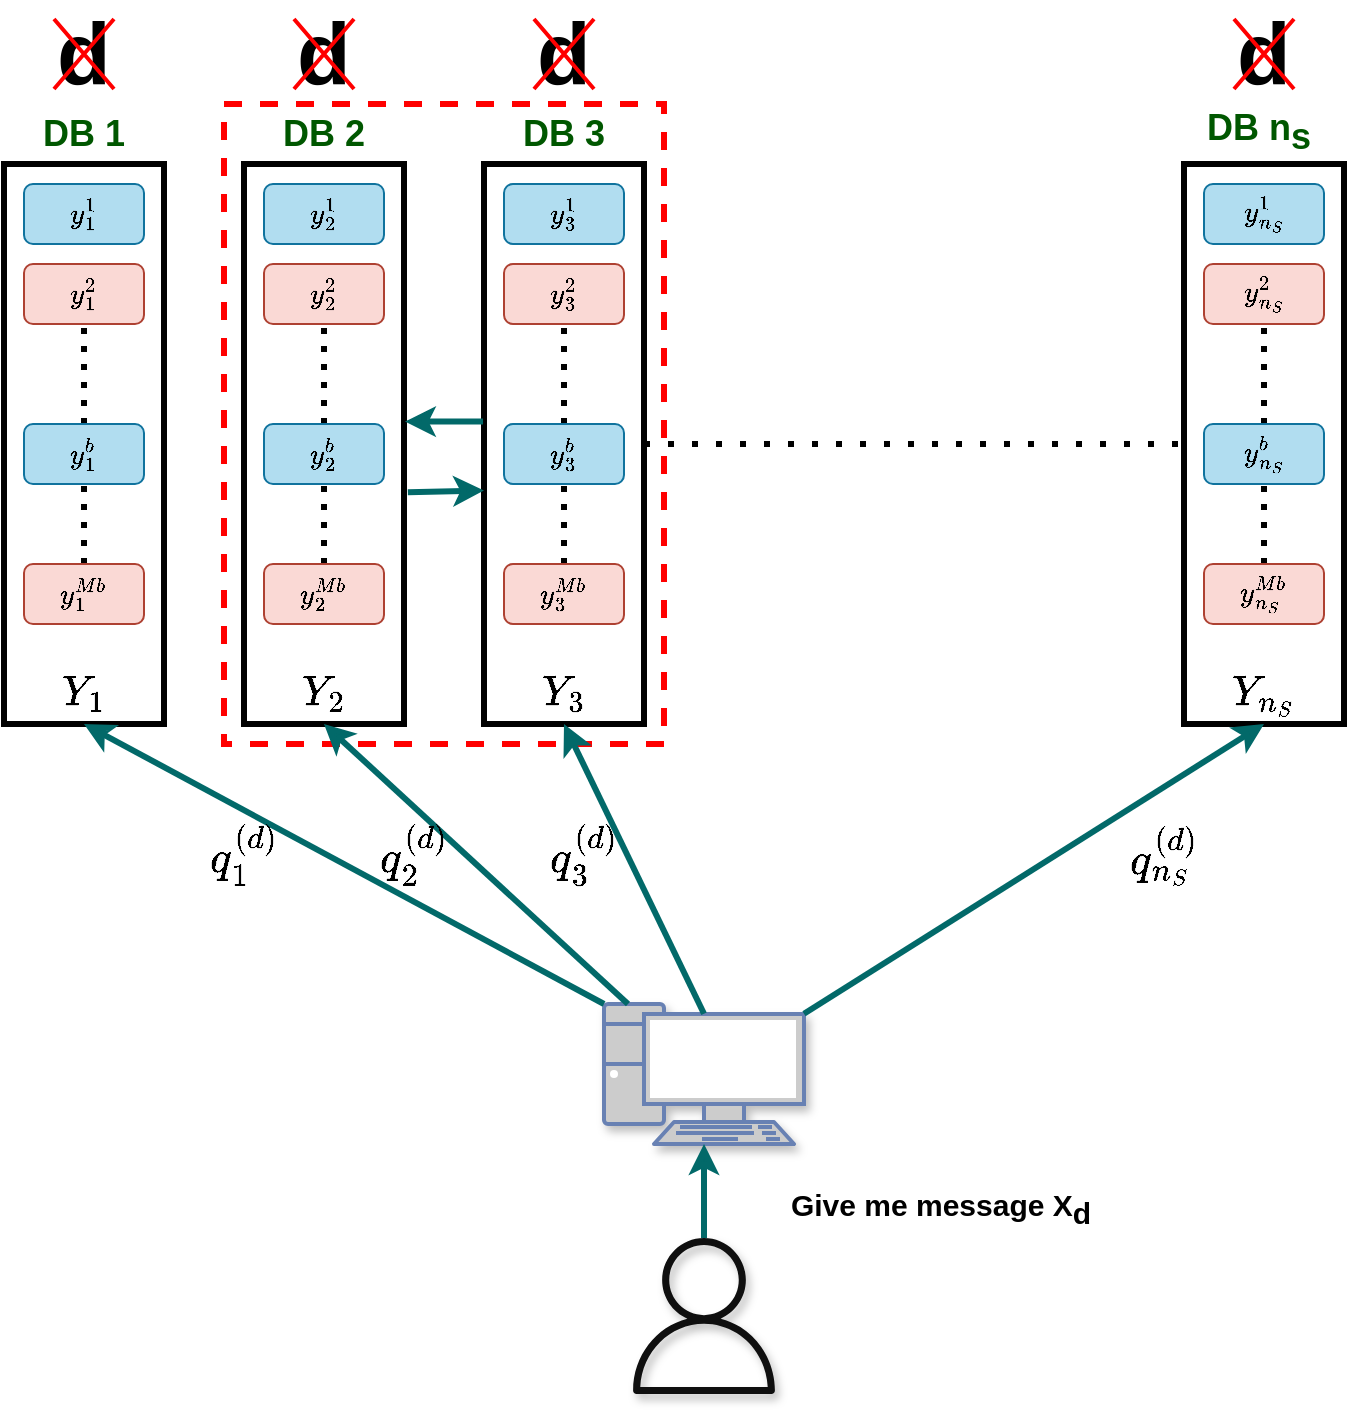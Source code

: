 <mxfile version="21.5.0" type="github">
  <diagram name="Page-1" id="GnPQn5ZTnlVgDJK1w0f3">
    <mxGraphModel dx="1434" dy="779" grid="1" gridSize="10" guides="1" tooltips="1" connect="1" arrows="1" fold="1" page="1" pageScale="1" pageWidth="827" pageHeight="1169" background="#ffffff" math="1" shadow="0">
      <root>
        <mxCell id="0" />
        <mxCell id="1" parent="0" />
        <mxCell id="-i0w6PKSg4TW8o5FQWR9-1" value="" style="rounded=0;whiteSpace=wrap;html=1;strokeColor=#000000;fillColor=none;strokeWidth=3;" parent="1" vertex="1">
          <mxGeometry x="40" y="120" width="80" height="280" as="geometry" />
        </mxCell>
        <mxCell id="-i0w6PKSg4TW8o5FQWR9-2" value="&lt;font&gt;$$y_1^1$$&lt;/font&gt;" style="rounded=1;whiteSpace=wrap;html=1;strokeColor=#10739e;fillColor=#b1ddf0;strokeWidth=1;fontColor=#000000;" parent="1" vertex="1">
          <mxGeometry x="50" y="130" width="60" height="30" as="geometry" />
        </mxCell>
        <mxCell id="-i0w6PKSg4TW8o5FQWR9-6" value="$$y_{1}^{2}$$" style="rounded=1;whiteSpace=wrap;html=1;strokeColor=#ae4132;fillColor=#fad9d5;strokeWidth=1;fontColor=#000000;" parent="1" vertex="1">
          <mxGeometry x="50" y="170" width="60" height="30" as="geometry" />
        </mxCell>
        <mxCell id="-i0w6PKSg4TW8o5FQWR9-7" value="" style="endArrow=none;dashed=1;html=1;rounded=0;strokeColor=#000000;entryX=0.5;entryY=1;entryDx=0;entryDy=0;exitX=0.5;exitY=0;exitDx=0;exitDy=0;dashPattern=1 2;strokeWidth=3;targetPerimeterSpacing=0;endSize=6;" parent="1" source="-i0w6PKSg4TW8o5FQWR9-8" target="-i0w6PKSg4TW8o5FQWR9-6" edge="1">
          <mxGeometry width="50" height="50" relative="1" as="geometry">
            <mxPoint x="50" y="330" as="sourcePoint" />
            <mxPoint x="100" y="220" as="targetPoint" />
          </mxGeometry>
        </mxCell>
        <mxCell id="-i0w6PKSg4TW8o5FQWR9-8" value="$$y_{1}^{b}$$" style="rounded=1;whiteSpace=wrap;html=1;strokeColor=#10739e;fillColor=#b1ddf0;strokeWidth=1;fontColor=#000000;" parent="1" vertex="1">
          <mxGeometry x="50" y="250" width="60" height="30" as="geometry" />
        </mxCell>
        <mxCell id="-i0w6PKSg4TW8o5FQWR9-9" value="" style="endArrow=none;dashed=1;html=1;rounded=0;strokeColor=#000000;exitX=0.5;exitY=0;exitDx=0;exitDy=0;dashPattern=1 2;strokeWidth=3;targetPerimeterSpacing=0;endSize=6;entryX=0.5;entryY=1;entryDx=0;entryDy=0;" parent="1" source="-i0w6PKSg4TW8o5FQWR9-10" target="-i0w6PKSg4TW8o5FQWR9-8" edge="1">
          <mxGeometry width="50" height="50" relative="1" as="geometry">
            <mxPoint x="50" y="400" as="sourcePoint" />
            <mxPoint x="70" y="290" as="targetPoint" />
          </mxGeometry>
        </mxCell>
        <mxCell id="-i0w6PKSg4TW8o5FQWR9-10" value="$$y_{1}^{Mb}$$" style="rounded=1;whiteSpace=wrap;html=1;strokeColor=#ae4132;fillColor=#fad9d5;strokeWidth=1;fontColor=#000000;" parent="1" vertex="1">
          <mxGeometry x="50" y="320" width="60" height="30" as="geometry" />
        </mxCell>
        <mxCell id="-i0w6PKSg4TW8o5FQWR9-11" value="" style="rounded=0;whiteSpace=wrap;html=1;strokeColor=#000000;fillColor=none;strokeWidth=3;" parent="1" vertex="1">
          <mxGeometry x="160" y="120" width="80" height="280" as="geometry" />
        </mxCell>
        <mxCell id="-i0w6PKSg4TW8o5FQWR9-12" value="$$y_{2}^{1}$$" style="rounded=1;whiteSpace=wrap;html=1;strokeColor=#10739e;fillColor=#b1ddf0;strokeWidth=1;fontColor=#000000;" parent="1" vertex="1">
          <mxGeometry x="170" y="130" width="60" height="30" as="geometry" />
        </mxCell>
        <mxCell id="-i0w6PKSg4TW8o5FQWR9-13" value="$$y_{2}^{2}$$" style="rounded=1;whiteSpace=wrap;html=1;strokeColor=#ae4132;fillColor=#fad9d5;strokeWidth=1;fontColor=#000000;" parent="1" vertex="1">
          <mxGeometry x="170" y="170" width="60" height="30" as="geometry" />
        </mxCell>
        <mxCell id="-i0w6PKSg4TW8o5FQWR9-14" value="" style="endArrow=none;dashed=1;html=1;rounded=0;strokeColor=#000000;entryX=0.5;entryY=1;entryDx=0;entryDy=0;exitX=0.5;exitY=0;exitDx=0;exitDy=0;dashPattern=1 2;strokeWidth=3;targetPerimeterSpacing=0;endSize=6;" parent="1" source="-i0w6PKSg4TW8o5FQWR9-15" target="-i0w6PKSg4TW8o5FQWR9-13" edge="1">
          <mxGeometry width="50" height="50" relative="1" as="geometry">
            <mxPoint x="170" y="330" as="sourcePoint" />
            <mxPoint x="220" y="220" as="targetPoint" />
          </mxGeometry>
        </mxCell>
        <mxCell id="-i0w6PKSg4TW8o5FQWR9-15" value="$$y_{2}^{b}$$" style="rounded=1;whiteSpace=wrap;html=1;strokeColor=#10739e;fillColor=#b1ddf0;strokeWidth=1;fontColor=#000000;" parent="1" vertex="1">
          <mxGeometry x="170" y="250" width="60" height="30" as="geometry" />
        </mxCell>
        <mxCell id="-i0w6PKSg4TW8o5FQWR9-16" value="" style="endArrow=none;dashed=1;html=1;rounded=0;strokeColor=#000000;exitX=0.5;exitY=0;exitDx=0;exitDy=0;dashPattern=1 2;strokeWidth=3;targetPerimeterSpacing=0;endSize=6;entryX=0.5;entryY=1;entryDx=0;entryDy=0;" parent="1" source="-i0w6PKSg4TW8o5FQWR9-17" target="-i0w6PKSg4TW8o5FQWR9-15" edge="1">
          <mxGeometry width="50" height="50" relative="1" as="geometry">
            <mxPoint x="170" y="400" as="sourcePoint" />
            <mxPoint x="190" y="290" as="targetPoint" />
          </mxGeometry>
        </mxCell>
        <mxCell id="-i0w6PKSg4TW8o5FQWR9-17" value="$$y_{2}^{Mb}$$" style="rounded=1;whiteSpace=wrap;html=1;strokeColor=#ae4132;fillColor=#fad9d5;strokeWidth=1;fontColor=#000000;" parent="1" vertex="1">
          <mxGeometry x="170" y="320" width="60" height="30" as="geometry" />
        </mxCell>
        <mxCell id="-i0w6PKSg4TW8o5FQWR9-18" value="" style="rounded=0;whiteSpace=wrap;html=1;strokeColor=#000000;fillColor=none;strokeWidth=3;" parent="1" vertex="1">
          <mxGeometry x="280" y="120" width="80" height="280" as="geometry" />
        </mxCell>
        <mxCell id="-i0w6PKSg4TW8o5FQWR9-19" value="$$y_{3}^{1}$$" style="rounded=1;whiteSpace=wrap;html=1;strokeColor=#10739e;fillColor=#b1ddf0;strokeWidth=1;fontColor=#000000;" parent="1" vertex="1">
          <mxGeometry x="290" y="130" width="60" height="30" as="geometry" />
        </mxCell>
        <mxCell id="-i0w6PKSg4TW8o5FQWR9-20" value="$$y_{3}^{2}$$" style="rounded=1;whiteSpace=wrap;html=1;strokeColor=#ae4132;fillColor=#fad9d5;strokeWidth=1;fontColor=#000000;" parent="1" vertex="1">
          <mxGeometry x="290" y="170" width="60" height="30" as="geometry" />
        </mxCell>
        <mxCell id="-i0w6PKSg4TW8o5FQWR9-21" value="" style="endArrow=none;dashed=1;html=1;rounded=0;strokeColor=#000000;entryX=0.5;entryY=1;entryDx=0;entryDy=0;exitX=0.5;exitY=0;exitDx=0;exitDy=0;dashPattern=1 2;strokeWidth=3;targetPerimeterSpacing=0;endSize=6;" parent="1" source="-i0w6PKSg4TW8o5FQWR9-22" target="-i0w6PKSg4TW8o5FQWR9-20" edge="1">
          <mxGeometry width="50" height="50" relative="1" as="geometry">
            <mxPoint x="290" y="330" as="sourcePoint" />
            <mxPoint x="340" y="220" as="targetPoint" />
          </mxGeometry>
        </mxCell>
        <mxCell id="-i0w6PKSg4TW8o5FQWR9-22" value="$$y_{3}^{b}$$" style="rounded=1;whiteSpace=wrap;html=1;strokeColor=#10739e;fillColor=#b1ddf0;strokeWidth=1;fontColor=#000000;" parent="1" vertex="1">
          <mxGeometry x="290" y="250" width="60" height="30" as="geometry" />
        </mxCell>
        <mxCell id="-i0w6PKSg4TW8o5FQWR9-23" value="" style="endArrow=none;dashed=1;html=1;rounded=0;strokeColor=#000000;exitX=0.5;exitY=0;exitDx=0;exitDy=0;dashPattern=1 2;strokeWidth=3;targetPerimeterSpacing=0;endSize=6;entryX=0.5;entryY=1;entryDx=0;entryDy=0;" parent="1" source="-i0w6PKSg4TW8o5FQWR9-24" target="-i0w6PKSg4TW8o5FQWR9-22" edge="1">
          <mxGeometry width="50" height="50" relative="1" as="geometry">
            <mxPoint x="290" y="400" as="sourcePoint" />
            <mxPoint x="310" y="290" as="targetPoint" />
          </mxGeometry>
        </mxCell>
        <mxCell id="-i0w6PKSg4TW8o5FQWR9-24" value="$$y_{3}^{Mb}$$" style="rounded=1;whiteSpace=wrap;html=1;strokeColor=#ae4132;fillColor=#fad9d5;strokeWidth=1;fontColor=#000000;" parent="1" vertex="1">
          <mxGeometry x="290" y="320" width="60" height="30" as="geometry" />
        </mxCell>
        <mxCell id="-i0w6PKSg4TW8o5FQWR9-25" value="" style="rounded=0;whiteSpace=wrap;html=1;strokeColor=#000000;fillColor=none;strokeWidth=3;" parent="1" vertex="1">
          <mxGeometry x="630" y="120" width="80" height="280" as="geometry" />
        </mxCell>
        <mxCell id="-i0w6PKSg4TW8o5FQWR9-26" value="$$y_{n_S}^{1}$$" style="rounded=1;whiteSpace=wrap;html=1;strokeColor=#10739e;fillColor=#b1ddf0;strokeWidth=1;fontColor=#000000;" parent="1" vertex="1">
          <mxGeometry x="640" y="130" width="60" height="30" as="geometry" />
        </mxCell>
        <mxCell id="-i0w6PKSg4TW8o5FQWR9-27" value="$$y_{n_S}^{2}$$" style="rounded=1;whiteSpace=wrap;html=1;strokeColor=#ae4132;fillColor=#fad9d5;strokeWidth=1;fontColor=#000000;" parent="1" vertex="1">
          <mxGeometry x="640" y="170" width="60" height="30" as="geometry" />
        </mxCell>
        <mxCell id="-i0w6PKSg4TW8o5FQWR9-28" value="" style="endArrow=none;dashed=1;html=1;rounded=0;strokeColor=#000000;entryX=0.5;entryY=1;entryDx=0;entryDy=0;exitX=0.5;exitY=0;exitDx=0;exitDy=0;dashPattern=1 2;strokeWidth=3;targetPerimeterSpacing=0;endSize=6;" parent="1" source="-i0w6PKSg4TW8o5FQWR9-29" target="-i0w6PKSg4TW8o5FQWR9-27" edge="1">
          <mxGeometry width="50" height="50" relative="1" as="geometry">
            <mxPoint x="640" y="330" as="sourcePoint" />
            <mxPoint x="690" y="220" as="targetPoint" />
          </mxGeometry>
        </mxCell>
        <mxCell id="-i0w6PKSg4TW8o5FQWR9-29" value="$$y_{n_S}^{b}$$" style="rounded=1;whiteSpace=wrap;html=1;strokeColor=#10739e;fillColor=#b1ddf0;strokeWidth=1;fontColor=#000000;" parent="1" vertex="1">
          <mxGeometry x="640" y="250" width="60" height="30" as="geometry" />
        </mxCell>
        <mxCell id="-i0w6PKSg4TW8o5FQWR9-30" value="" style="endArrow=none;dashed=1;html=1;rounded=0;strokeColor=#000000;exitX=0.5;exitY=0;exitDx=0;exitDy=0;dashPattern=1 2;strokeWidth=3;targetPerimeterSpacing=0;endSize=6;entryX=0.5;entryY=1;entryDx=0;entryDy=0;" parent="1" source="-i0w6PKSg4TW8o5FQWR9-31" target="-i0w6PKSg4TW8o5FQWR9-29" edge="1">
          <mxGeometry width="50" height="50" relative="1" as="geometry">
            <mxPoint x="640" y="400" as="sourcePoint" />
            <mxPoint x="660" y="290" as="targetPoint" />
          </mxGeometry>
        </mxCell>
        <mxCell id="-i0w6PKSg4TW8o5FQWR9-31" value="$$y_{n_S}^{Mb}$$" style="rounded=1;whiteSpace=wrap;html=1;strokeColor=#ae4132;fillColor=#fad9d5;strokeWidth=1;fontColor=#000000;" parent="1" vertex="1">
          <mxGeometry x="640" y="320" width="60" height="30" as="geometry" />
        </mxCell>
        <mxCell id="-i0w6PKSg4TW8o5FQWR9-32" value="" style="endArrow=none;dashed=1;html=1;dashPattern=1 3;strokeWidth=3;rounded=0;strokeColor=#000000;exitX=1;exitY=0.5;exitDx=0;exitDy=0;entryX=0;entryY=0.5;entryDx=0;entryDy=0;" parent="1" source="-i0w6PKSg4TW8o5FQWR9-18" target="-i0w6PKSg4TW8o5FQWR9-25" edge="1">
          <mxGeometry width="50" height="50" relative="1" as="geometry">
            <mxPoint x="390" y="310" as="sourcePoint" />
            <mxPoint x="590" y="250" as="targetPoint" />
          </mxGeometry>
        </mxCell>
        <mxCell id="-i0w6PKSg4TW8o5FQWR9-33" value="&lt;font style=&quot;font-size: 18px;&quot;&gt;DB 1&lt;/font&gt;" style="text;html=1;strokeColor=none;fillColor=none;align=center;verticalAlign=middle;whiteSpace=wrap;rounded=0;fontColor=#005700;strokeWidth=3;fontSize=18;fontStyle=1" parent="1" vertex="1">
          <mxGeometry x="50" y="90" width="60" height="30" as="geometry" />
        </mxCell>
        <mxCell id="-i0w6PKSg4TW8o5FQWR9-34" value="DB 2" style="text;html=1;strokeColor=none;fillColor=none;align=center;verticalAlign=middle;whiteSpace=wrap;rounded=0;fontColor=#005700;strokeWidth=3;fontSize=18;fontStyle=1" parent="1" vertex="1">
          <mxGeometry x="170" y="90" width="60" height="30" as="geometry" />
        </mxCell>
        <mxCell id="-i0w6PKSg4TW8o5FQWR9-35" value="DB 3" style="text;html=1;strokeColor=none;fillColor=none;align=center;verticalAlign=middle;whiteSpace=wrap;rounded=0;fontColor=#005700;strokeWidth=3;fontSize=18;fontStyle=1" parent="1" vertex="1">
          <mxGeometry x="290" y="90" width="60" height="30" as="geometry" />
        </mxCell>
        <mxCell id="-i0w6PKSg4TW8o5FQWR9-36" value="DB &lt;span style=&quot;font-size: 18px;&quot;&gt;n&lt;/span&gt;&lt;sub style=&quot;font-size: 18px;&quot;&gt;&lt;span style=&quot;font-size: 18px;&quot;&gt;s&lt;/span&gt;&amp;nbsp;&lt;/sub&gt;" style="text;html=1;strokeColor=none;fillColor=none;align=center;verticalAlign=middle;whiteSpace=wrap;rounded=0;fontColor=#005700;strokeWidth=3;fontSize=18;fontStyle=1" parent="1" vertex="1">
          <mxGeometry x="640" y="90" width="60" height="30" as="geometry" />
        </mxCell>
        <mxCell id="P5K5muQRinviXdcs4ny0-1" value="" style="rounded=0;whiteSpace=wrap;html=1;strokeColor=#FF0000;fillColor=none;dashed=1;strokeWidth=3;" parent="1" vertex="1">
          <mxGeometry x="150" y="90" width="220" height="320" as="geometry" />
        </mxCell>
        <mxCell id="P5K5muQRinviXdcs4ny0-6" value="" style="sketch=0;outlineConnect=0;fontColor=#333333;fillColor=#0f0f0f;strokeColor=#666666;dashed=0;verticalLabelPosition=bottom;verticalAlign=top;align=center;html=1;fontSize=12;fontStyle=0;aspect=fixed;pointerEvents=1;shape=mxgraph.aws4.user;strokeWidth=3;shadow=1;" parent="1" vertex="1">
          <mxGeometry x="351" y="657" width="78" height="78" as="geometry" />
        </mxCell>
        <mxCell id="P5K5muQRinviXdcs4ny0-7" value="" style="fontColor=#0066CC;verticalAlign=top;verticalLabelPosition=bottom;labelPosition=center;align=center;html=1;outlineConnect=0;fillColor=#CCCCCC;strokeColor=#6881B3;gradientColor=none;gradientDirection=north;strokeWidth=3;shape=mxgraph.networks.pc;shadow=1;" parent="1" vertex="1">
          <mxGeometry x="340" y="540" width="100" height="70" as="geometry" />
        </mxCell>
        <mxCell id="P5K5muQRinviXdcs4ny0-8" value="" style="endArrow=classic;html=1;rounded=0;strokeWidth=3;strokeColor=#026969;" parent="1" source="P5K5muQRinviXdcs4ny0-6" target="P5K5muQRinviXdcs4ny0-7" edge="1">
          <mxGeometry width="50" height="50" relative="1" as="geometry">
            <mxPoint x="396" y="690" as="sourcePoint" />
            <mxPoint x="396" y="630" as="targetPoint" />
          </mxGeometry>
        </mxCell>
        <mxCell id="P5K5muQRinviXdcs4ny0-9" value="Give me message X&lt;sub style=&quot;font-size: 15px;&quot;&gt;d&lt;/sub&gt;" style="text;html=1;strokeColor=none;fillColor=none;align=center;verticalAlign=middle;whiteSpace=wrap;rounded=0;fontColor=#000000;fontSize=15;fontStyle=1" parent="1" vertex="1">
          <mxGeometry x="429" y="627" width="159" height="30" as="geometry" />
        </mxCell>
        <mxCell id="P5K5muQRinviXdcs4ny0-18" value="" style="endArrow=classic;html=1;rounded=0;entryX=0.5;entryY=1;entryDx=0;entryDy=0;strokeColor=#026969;strokeWidth=3;exitX=1;exitY=0.07;exitDx=0;exitDy=0;exitPerimeter=0;" parent="1" source="P5K5muQRinviXdcs4ny0-7" target="-i0w6PKSg4TW8o5FQWR9-25" edge="1">
          <mxGeometry width="50" height="50" relative="1" as="geometry">
            <mxPoint x="470" y="530" as="sourcePoint" />
            <mxPoint x="730" y="320" as="targetPoint" />
          </mxGeometry>
        </mxCell>
        <mxCell id="P5K5muQRinviXdcs4ny0-19" value="" style="endArrow=classic;html=1;rounded=0;strokeColor=#026969;strokeWidth=3;entryX=0.5;entryY=1;entryDx=0;entryDy=0;" parent="1" source="P5K5muQRinviXdcs4ny0-7" target="-i0w6PKSg4TW8o5FQWR9-11" edge="1">
          <mxGeometry width="50" height="50" relative="1" as="geometry">
            <mxPoint x="370" y="550" as="sourcePoint" />
            <mxPoint x="220" y="410" as="targetPoint" />
          </mxGeometry>
        </mxCell>
        <mxCell id="P5K5muQRinviXdcs4ny0-20" value="" style="endArrow=classic;html=1;rounded=0;entryX=0.5;entryY=1;entryDx=0;entryDy=0;strokeColor=#026969;strokeWidth=3;exitX=0;exitY=0;exitDx=0;exitDy=0;exitPerimeter=0;" parent="1" source="P5K5muQRinviXdcs4ny0-7" target="-i0w6PKSg4TW8o5FQWR9-1" edge="1">
          <mxGeometry width="50" height="50" relative="1" as="geometry">
            <mxPoint x="280" y="550" as="sourcePoint" />
            <mxPoint x="70" y="320" as="targetPoint" />
          </mxGeometry>
        </mxCell>
        <mxCell id="P5K5muQRinviXdcs4ny0-21" value="" style="endArrow=classic;html=1;rounded=0;entryX=0.5;entryY=1;entryDx=0;entryDy=0;strokeColor=#026969;strokeWidth=3;exitX=0.5;exitY=0.07;exitDx=0;exitDy=0;exitPerimeter=0;" parent="1" source="P5K5muQRinviXdcs4ny0-7" target="-i0w6PKSg4TW8o5FQWR9-18" edge="1">
          <mxGeometry width="50" height="50" relative="1" as="geometry">
            <mxPoint x="380" y="540" as="sourcePoint" />
            <mxPoint x="270" y="320" as="targetPoint" />
          </mxGeometry>
        </mxCell>
        <mxCell id="P5K5muQRinviXdcs4ny0-22" value="$$q^{(d)}_1$$" style="text;html=1;strokeColor=none;fillColor=none;align=center;verticalAlign=middle;whiteSpace=wrap;rounded=0;fontColor=#000000;fontSize=19;rotation=0;" parent="1" vertex="1">
          <mxGeometry x="130" y="450" width="60" height="30" as="geometry" />
        </mxCell>
        <mxCell id="P5K5muQRinviXdcs4ny0-23" value="$$q^{(d)}_2$$" style="text;html=1;strokeColor=none;fillColor=none;align=center;verticalAlign=middle;whiteSpace=wrap;rounded=0;fontColor=#000000;fontSize=19;rotation=0;" parent="1" vertex="1">
          <mxGeometry x="215" y="450" width="60" height="30" as="geometry" />
        </mxCell>
        <mxCell id="P5K5muQRinviXdcs4ny0-24" value="$$q^{(d)}_3$$" style="text;html=1;strokeColor=none;fillColor=none;align=center;verticalAlign=middle;whiteSpace=wrap;rounded=0;fontColor=#000000;fontSize=19;rotation=0;" parent="1" vertex="1">
          <mxGeometry x="300" y="450" width="60" height="30" as="geometry" />
        </mxCell>
        <mxCell id="P5K5muQRinviXdcs4ny0-25" value="$$q^{(d)}_{n_S}$$" style="text;html=1;strokeColor=none;fillColor=none;align=center;verticalAlign=middle;whiteSpace=wrap;rounded=0;fontColor=#000000;fontSize=19;rotation=0;" parent="1" vertex="1">
          <mxGeometry x="590" y="450" width="60" height="30" as="geometry" />
        </mxCell>
        <mxCell id="P5K5muQRinviXdcs4ny0-36" value="" style="endArrow=classic;html=1;rounded=0;strokeColor=#026969;strokeWidth=3;entryX=0;entryY=0.583;entryDx=0;entryDy=0;entryPerimeter=0;exitX=1.024;exitY=0.586;exitDx=0;exitDy=0;exitPerimeter=0;" parent="1" source="-i0w6PKSg4TW8o5FQWR9-11" target="-i0w6PKSg4TW8o5FQWR9-18" edge="1">
          <mxGeometry width="50" height="50" relative="1" as="geometry">
            <mxPoint x="250" y="270" as="sourcePoint" />
            <mxPoint x="270" y="260" as="targetPoint" />
          </mxGeometry>
        </mxCell>
        <mxCell id="P5K5muQRinviXdcs4ny0-37" value="" style="endArrow=classic;html=1;rounded=0;strokeColor=#026969;strokeWidth=3;entryX=1.006;entryY=0.46;entryDx=0;entryDy=0;entryPerimeter=0;exitX=-0.006;exitY=0.46;exitDx=0;exitDy=0;exitPerimeter=0;" parent="1" source="-i0w6PKSg4TW8o5FQWR9-18" target="-i0w6PKSg4TW8o5FQWR9-11" edge="1">
          <mxGeometry width="50" height="50" relative="1" as="geometry">
            <mxPoint x="252" y="271" as="sourcePoint" />
            <mxPoint x="290" y="270" as="targetPoint" />
          </mxGeometry>
        </mxCell>
        <mxCell id="P5K5muQRinviXdcs4ny0-40" value="d" style="text;html=1;fillColor=none;align=center;verticalAlign=middle;whiteSpace=wrap;rounded=0;fontColor=#000000;fontSize=44;fontStyle=1;strokeWidth=4;" parent="1" vertex="1">
          <mxGeometry x="180" y="50" width="40" height="30" as="geometry" />
        </mxCell>
        <mxCell id="P5K5muQRinviXdcs4ny0-41" value="" style="shape=mxgraph.sysml.x;strokeColor=#FF0000;strokeWidth=2;fontSize=44;" parent="1" vertex="1">
          <mxGeometry x="185" y="47.5" width="30" height="35" as="geometry" />
        </mxCell>
        <mxCell id="2tEvjZZbee3oqJP8bmG0-1" value="d" style="text;html=1;fillColor=none;align=center;verticalAlign=middle;whiteSpace=wrap;rounded=0;fontColor=#000000;fontSize=44;fontStyle=1;strokeWidth=4;" parent="1" vertex="1">
          <mxGeometry x="60" y="50" width="40" height="30" as="geometry" />
        </mxCell>
        <mxCell id="2tEvjZZbee3oqJP8bmG0-2" value="" style="shape=mxgraph.sysml.x;strokeColor=#FF0000;strokeWidth=2;fontSize=44;" parent="1" vertex="1">
          <mxGeometry x="65" y="47.5" width="30" height="35" as="geometry" />
        </mxCell>
        <mxCell id="2tEvjZZbee3oqJP8bmG0-3" value="d" style="text;html=1;fillColor=none;align=center;verticalAlign=middle;whiteSpace=wrap;rounded=0;fontColor=#000000;fontSize=44;fontStyle=1;strokeWidth=4;" parent="1" vertex="1">
          <mxGeometry x="300" y="50" width="40" height="30" as="geometry" />
        </mxCell>
        <mxCell id="2tEvjZZbee3oqJP8bmG0-4" value="" style="shape=mxgraph.sysml.x;strokeColor=#FF0000;strokeWidth=2;fontSize=44;" parent="1" vertex="1">
          <mxGeometry x="305" y="47.5" width="30" height="35" as="geometry" />
        </mxCell>
        <mxCell id="2tEvjZZbee3oqJP8bmG0-5" value="d" style="text;html=1;fillColor=none;align=center;verticalAlign=middle;whiteSpace=wrap;rounded=0;fontColor=#000000;fontSize=44;fontStyle=1;strokeWidth=4;" parent="1" vertex="1">
          <mxGeometry x="650" y="50" width="40" height="30" as="geometry" />
        </mxCell>
        <mxCell id="2tEvjZZbee3oqJP8bmG0-6" value="" style="shape=mxgraph.sysml.x;strokeColor=#FF0000;strokeWidth=2;fontSize=44;" parent="1" vertex="1">
          <mxGeometry x="655" y="47.5" width="30" height="35" as="geometry" />
        </mxCell>
        <mxCell id="2tEvjZZbee3oqJP8bmG0-16" value="$$Y_{1}$$" style="text;html=1;strokeColor=none;fillColor=none;align=center;verticalAlign=middle;whiteSpace=wrap;rounded=0;fontColor=#000000;fontSize=18;fontStyle=0" parent="1" vertex="1">
          <mxGeometry x="50" y="370" width="60" height="30" as="geometry" />
        </mxCell>
        <mxCell id="2tEvjZZbee3oqJP8bmG0-17" value="$$Y_{2}$$" style="text;html=1;strokeColor=none;fillColor=none;align=center;verticalAlign=middle;whiteSpace=wrap;rounded=0;fontColor=#000000;fontSize=18;fontStyle=0" parent="1" vertex="1">
          <mxGeometry x="170" y="370" width="60" height="30" as="geometry" />
        </mxCell>
        <mxCell id="2tEvjZZbee3oqJP8bmG0-18" value="$$Y_{3}$$" style="text;html=1;strokeColor=none;fillColor=none;align=center;verticalAlign=middle;whiteSpace=wrap;rounded=0;fontColor=#000000;fontSize=18;fontStyle=0" parent="1" vertex="1">
          <mxGeometry x="290" y="370" width="60" height="30" as="geometry" />
        </mxCell>
        <mxCell id="2tEvjZZbee3oqJP8bmG0-19" value="$$Y_{n_S}$$" style="text;html=1;strokeColor=none;fillColor=none;align=center;verticalAlign=middle;whiteSpace=wrap;rounded=0;fontColor=#000000;fontSize=18;fontStyle=0" parent="1" vertex="1">
          <mxGeometry x="640" y="370" width="60" height="30" as="geometry" />
        </mxCell>
      </root>
    </mxGraphModel>
  </diagram>
</mxfile>
